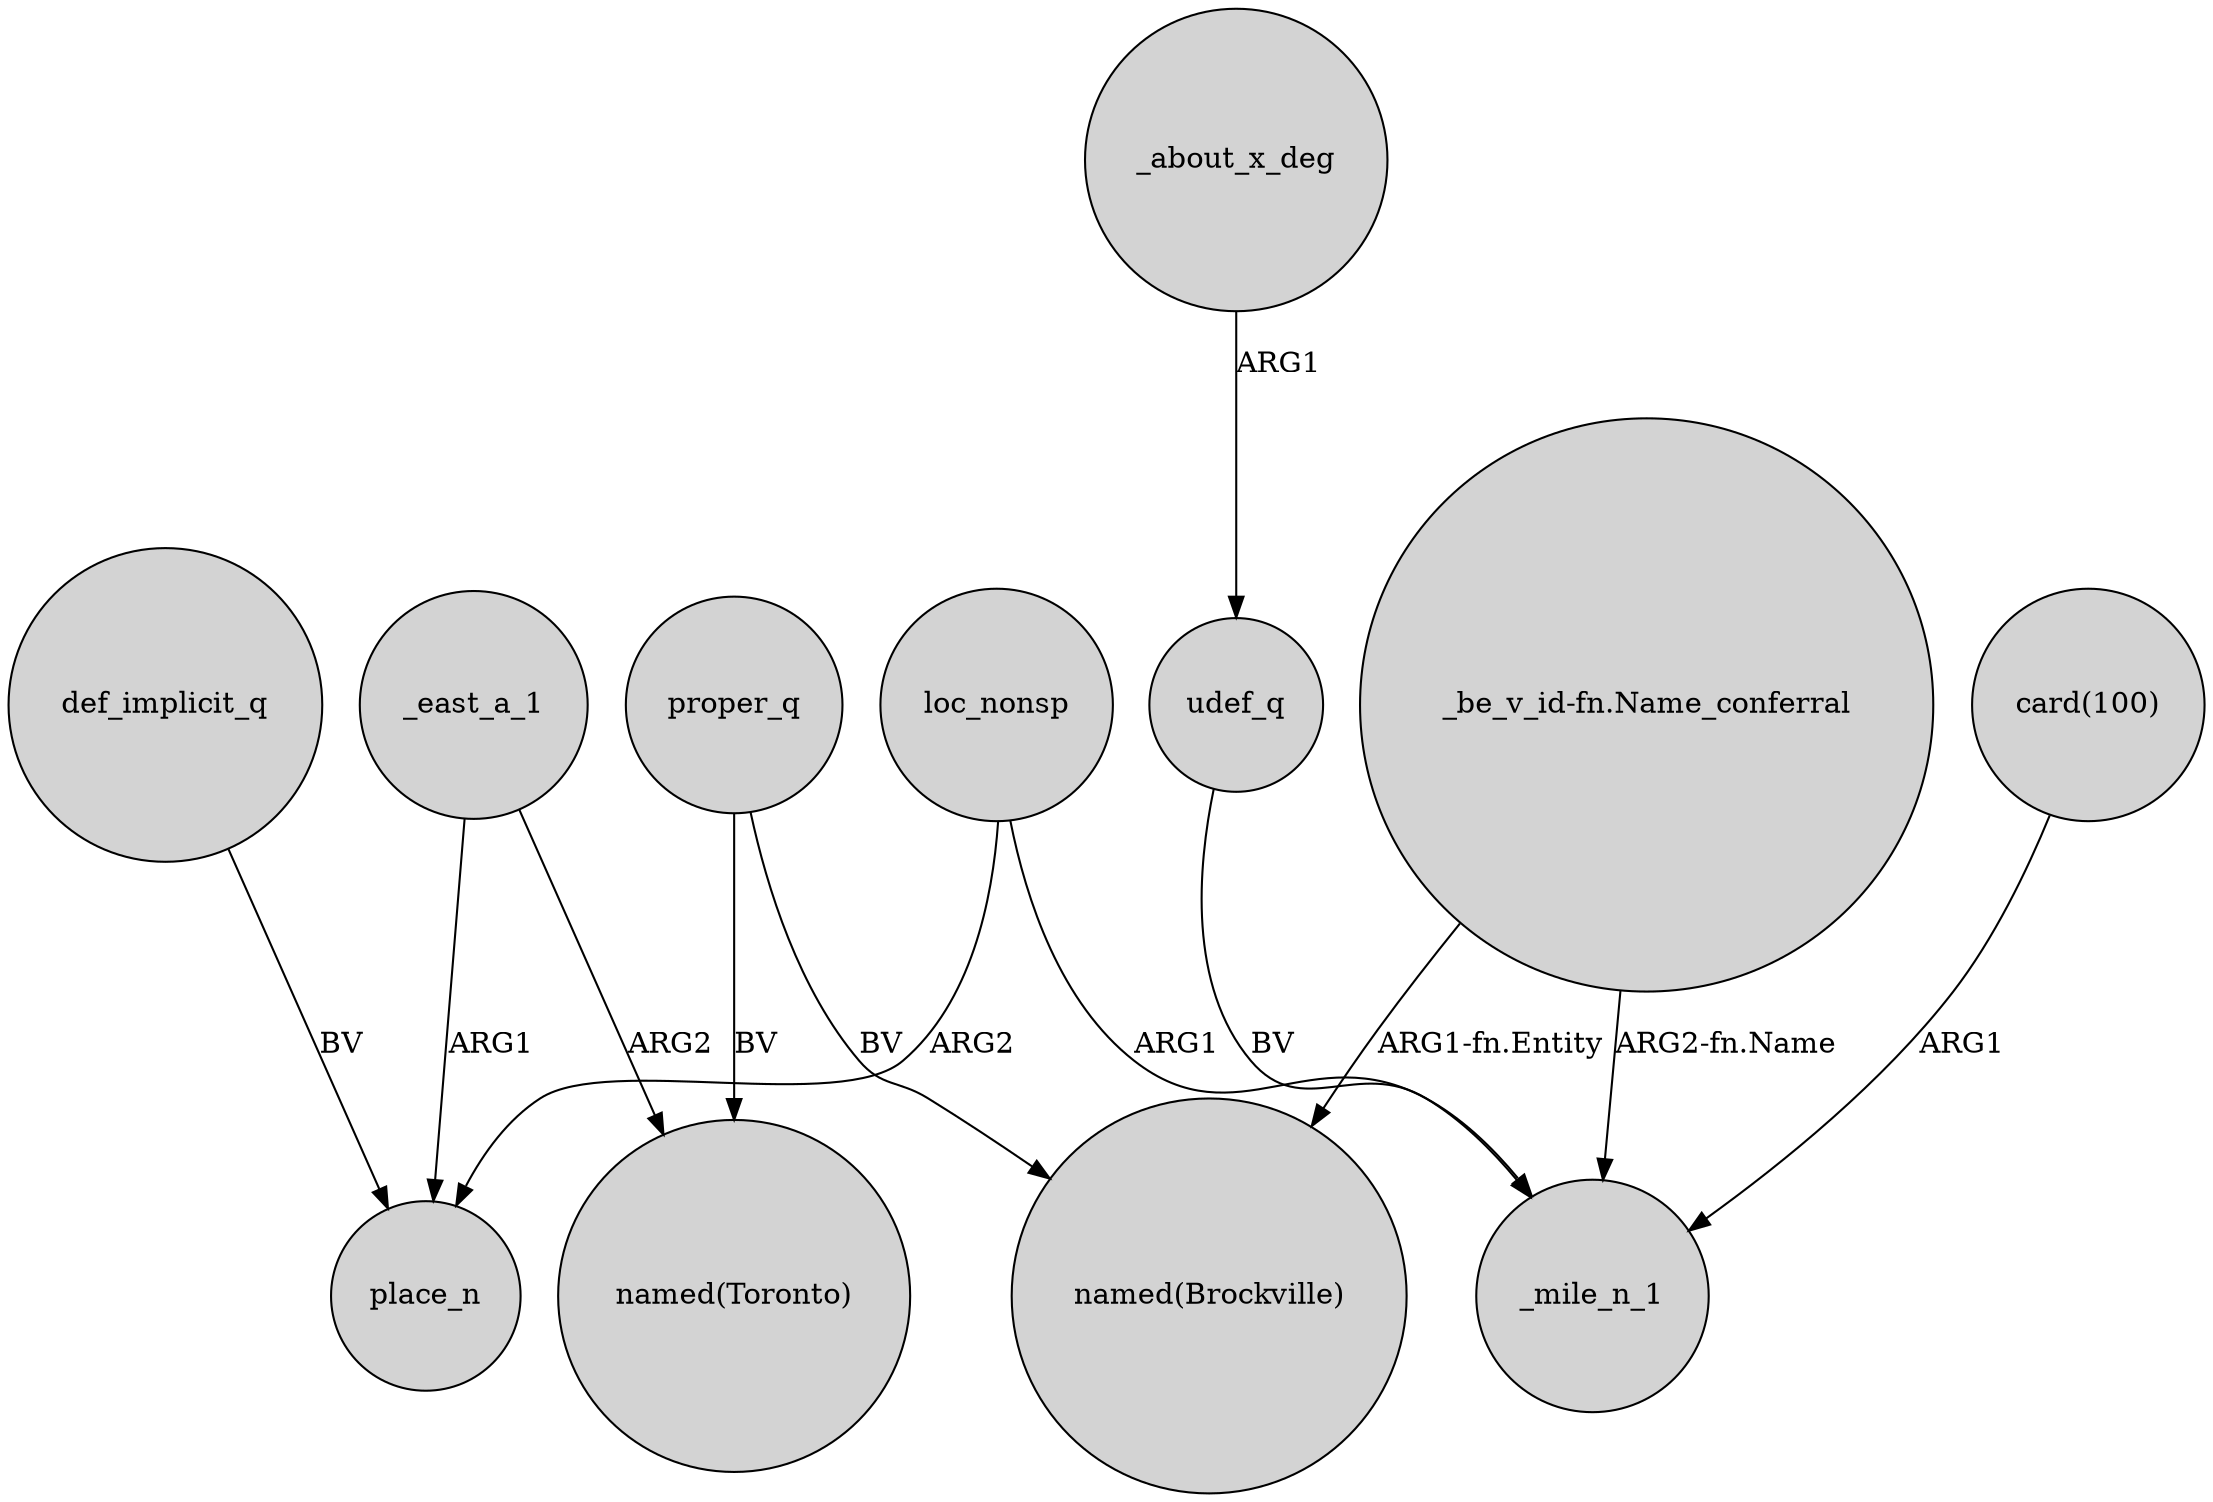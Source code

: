 digraph {
	node [shape=circle style=filled]
	loc_nonsp -> place_n [label=ARG2]
	"card(100)" -> _mile_n_1 [label=ARG1]
	udef_q -> _mile_n_1 [label=BV]
	"_be_v_id-fn.Name_conferral" -> "named(Brockville)" [label="ARG1-fn.Entity"]
	proper_q -> "named(Toronto)" [label=BV]
	def_implicit_q -> place_n [label=BV]
	_east_a_1 -> place_n [label=ARG1]
	"_be_v_id-fn.Name_conferral" -> _mile_n_1 [label="ARG2-fn.Name"]
	_about_x_deg -> udef_q [label=ARG1]
	_east_a_1 -> "named(Toronto)" [label=ARG2]
	loc_nonsp -> _mile_n_1 [label=ARG1]
	proper_q -> "named(Brockville)" [label=BV]
}
